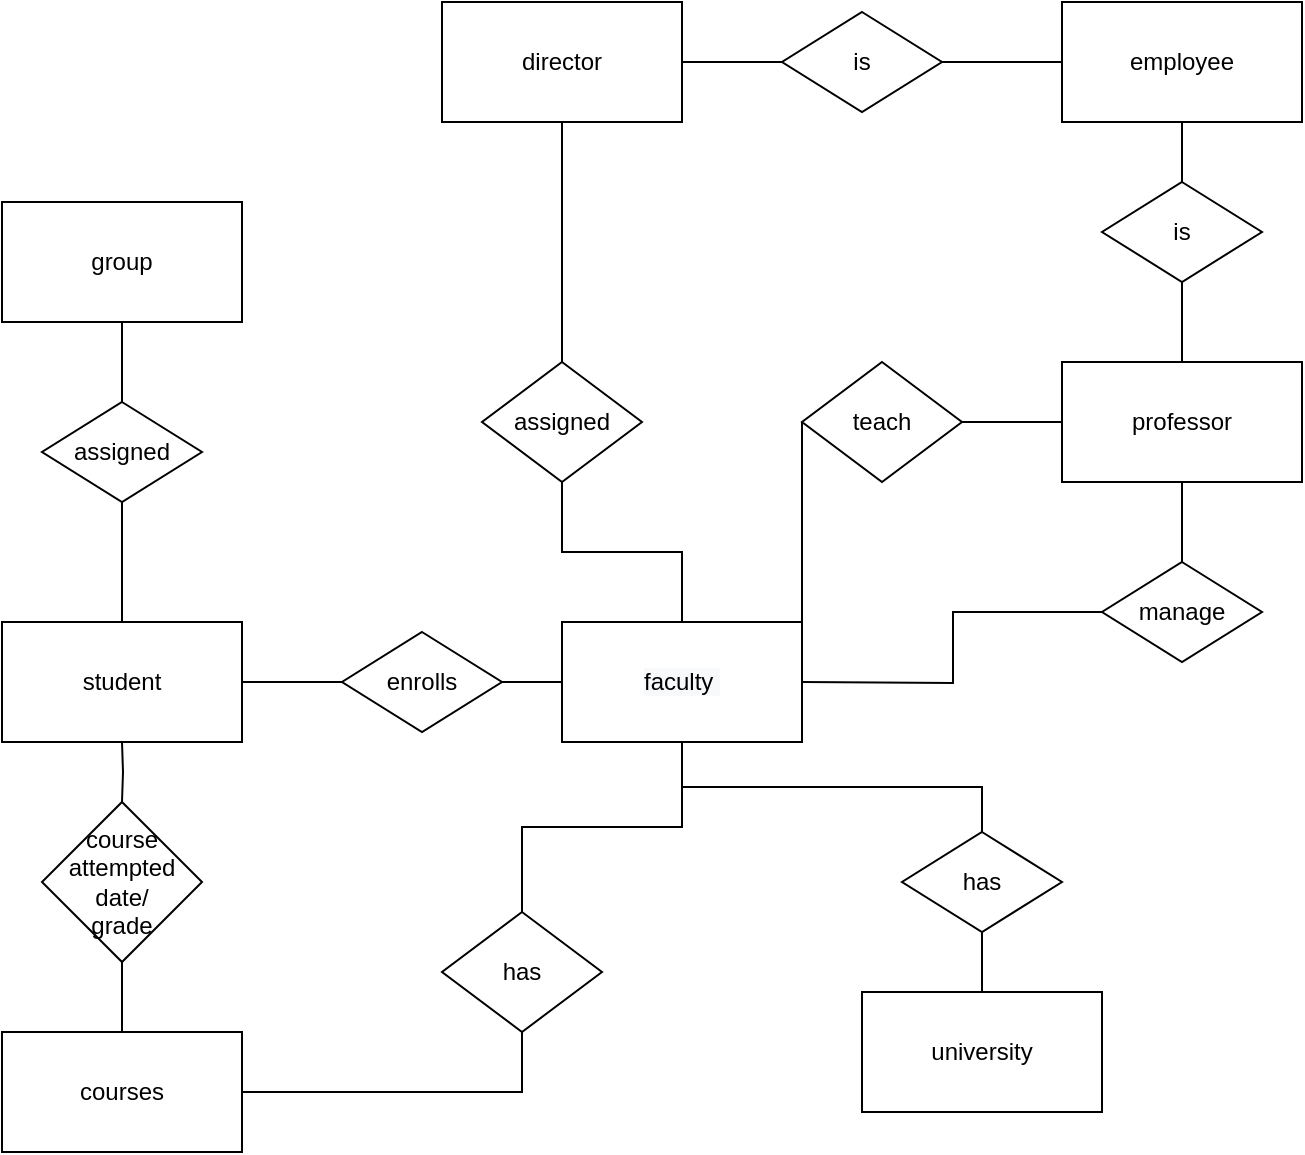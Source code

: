 <mxfile version="15.4.3" type="device"><diagram id="C5RBs43oDa-KdzZeNtuy" name="Page-1"><mxGraphModel dx="1008" dy="543" grid="1" gridSize="10" guides="1" tooltips="1" connect="1" arrows="1" fold="1" page="1" pageScale="1" pageWidth="827" pageHeight="1169" math="0" shadow="0"><root><mxCell id="WIyWlLk6GJQsqaUBKTNV-0"/><mxCell id="WIyWlLk6GJQsqaUBKTNV-1" parent="WIyWlLk6GJQsqaUBKTNV-0"/><mxCell id="zcHyUip3ATW-jafCKH-z-0" value="&#10;&#10;&lt;span style=&quot;color: rgb(0, 0, 0); font-family: helvetica; font-size: 12px; font-style: normal; font-weight: 400; letter-spacing: normal; text-align: center; text-indent: 0px; text-transform: none; word-spacing: 0px; background-color: rgb(248, 249, 250); display: inline; float: none;&quot;&gt;faculty&lt;span&gt;&amp;nbsp;&lt;/span&gt;&lt;/span&gt;&#10;&#10;" style="rounded=0;whiteSpace=wrap;html=1;" vertex="1" parent="WIyWlLk6GJQsqaUBKTNV-1"><mxGeometry x="360" y="370" width="120" height="60" as="geometry"/></mxCell><mxCell id="zcHyUip3ATW-jafCKH-z-1" value="university" style="rounded=0;whiteSpace=wrap;html=1;" vertex="1" parent="WIyWlLk6GJQsqaUBKTNV-1"><mxGeometry x="510" y="555" width="120" height="60" as="geometry"/></mxCell><mxCell id="zcHyUip3ATW-jafCKH-z-2" value="student" style="rounded=0;whiteSpace=wrap;html=1;" vertex="1" parent="WIyWlLk6GJQsqaUBKTNV-1"><mxGeometry x="80" y="370" width="120" height="60" as="geometry"/></mxCell><mxCell id="zcHyUip3ATW-jafCKH-z-3" value="professor" style="rounded=0;whiteSpace=wrap;html=1;" vertex="1" parent="WIyWlLk6GJQsqaUBKTNV-1"><mxGeometry x="610" y="240" width="120" height="60" as="geometry"/></mxCell><mxCell id="zcHyUip3ATW-jafCKH-z-25" value="group" style="rounded=0;whiteSpace=wrap;html=1;" vertex="1" parent="WIyWlLk6GJQsqaUBKTNV-1"><mxGeometry x="80" y="160" width="120" height="60" as="geometry"/></mxCell><mxCell id="zcHyUip3ATW-jafCKH-z-27" value="has" style="rhombus;whiteSpace=wrap;html=1;" vertex="1" parent="WIyWlLk6GJQsqaUBKTNV-1"><mxGeometry x="530" y="475" width="80" height="50" as="geometry"/></mxCell><mxCell id="zcHyUip3ATW-jafCKH-z-28" value="" style="endArrow=none;html=1;rounded=0;edgeStyle=orthogonalEdgeStyle;entryX=0.5;entryY=1;entryDx=0;entryDy=0;exitX=0.5;exitY=0;exitDx=0;exitDy=0;" edge="1" parent="WIyWlLk6GJQsqaUBKTNV-1" source="zcHyUip3ATW-jafCKH-z-27" target="zcHyUip3ATW-jafCKH-z-0"><mxGeometry width="50" height="50" relative="1" as="geometry"><mxPoint x="250" y="420" as="sourcePoint"/><mxPoint x="300" y="370" as="targetPoint"/></mxGeometry></mxCell><mxCell id="zcHyUip3ATW-jafCKH-z-29" value="" style="endArrow=none;html=1;rounded=0;edgeStyle=orthogonalEdgeStyle;entryX=0.5;entryY=1;entryDx=0;entryDy=0;exitX=0.5;exitY=0;exitDx=0;exitDy=0;" edge="1" parent="WIyWlLk6GJQsqaUBKTNV-1" source="zcHyUip3ATW-jafCKH-z-1" target="zcHyUip3ATW-jafCKH-z-27"><mxGeometry width="50" height="50" relative="1" as="geometry"><mxPoint x="250" y="420" as="sourcePoint"/><mxPoint x="300" y="370" as="targetPoint"/></mxGeometry></mxCell><mxCell id="zcHyUip3ATW-jafCKH-z-30" value="enrolls" style="rhombus;whiteSpace=wrap;html=1;" vertex="1" parent="WIyWlLk6GJQsqaUBKTNV-1"><mxGeometry x="250" y="375" width="80" height="50" as="geometry"/></mxCell><mxCell id="zcHyUip3ATW-jafCKH-z-31" value="" style="endArrow=none;html=1;rounded=0;edgeStyle=orthogonalEdgeStyle;exitX=1;exitY=0.5;exitDx=0;exitDy=0;entryX=0;entryY=0.5;entryDx=0;entryDy=0;" edge="1" parent="WIyWlLk6GJQsqaUBKTNV-1" source="zcHyUip3ATW-jafCKH-z-2" target="zcHyUip3ATW-jafCKH-z-30"><mxGeometry width="50" height="50" relative="1" as="geometry"><mxPoint x="250" y="420" as="sourcePoint"/><mxPoint x="300" y="370" as="targetPoint"/></mxGeometry></mxCell><mxCell id="zcHyUip3ATW-jafCKH-z-32" value="" style="endArrow=none;html=1;rounded=0;edgeStyle=orthogonalEdgeStyle;entryX=0;entryY=0.5;entryDx=0;entryDy=0;exitX=1;exitY=0.5;exitDx=0;exitDy=0;" edge="1" parent="WIyWlLk6GJQsqaUBKTNV-1" source="zcHyUip3ATW-jafCKH-z-30" target="zcHyUip3ATW-jafCKH-z-0"><mxGeometry width="50" height="50" relative="1" as="geometry"><mxPoint x="250" y="420" as="sourcePoint"/><mxPoint x="300" y="370" as="targetPoint"/></mxGeometry></mxCell><mxCell id="zcHyUip3ATW-jafCKH-z-33" value="assigned" style="rhombus;whiteSpace=wrap;html=1;" vertex="1" parent="WIyWlLk6GJQsqaUBKTNV-1"><mxGeometry x="100" y="260" width="80" height="50" as="geometry"/></mxCell><mxCell id="zcHyUip3ATW-jafCKH-z-34" value="" style="endArrow=none;html=1;rounded=0;edgeStyle=orthogonalEdgeStyle;entryX=0.5;entryY=1;entryDx=0;entryDy=0;exitX=0.5;exitY=0;exitDx=0;exitDy=0;" edge="1" parent="WIyWlLk6GJQsqaUBKTNV-1" source="zcHyUip3ATW-jafCKH-z-33" target="zcHyUip3ATW-jafCKH-z-25"><mxGeometry width="50" height="50" relative="1" as="geometry"><mxPoint x="250" y="420" as="sourcePoint"/><mxPoint x="300" y="370" as="targetPoint"/></mxGeometry></mxCell><mxCell id="zcHyUip3ATW-jafCKH-z-35" value="" style="endArrow=none;html=1;rounded=0;edgeStyle=orthogonalEdgeStyle;entryX=0.5;entryY=1;entryDx=0;entryDy=0;exitX=0.5;exitY=0;exitDx=0;exitDy=0;" edge="1" parent="WIyWlLk6GJQsqaUBKTNV-1" source="zcHyUip3ATW-jafCKH-z-2" target="zcHyUip3ATW-jafCKH-z-33"><mxGeometry width="50" height="50" relative="1" as="geometry"><mxPoint x="160" y="360" as="sourcePoint"/><mxPoint x="300" y="370" as="targetPoint"/></mxGeometry></mxCell><mxCell id="zcHyUip3ATW-jafCKH-z-36" value="director" style="rounded=0;whiteSpace=wrap;html=1;" vertex="1" parent="WIyWlLk6GJQsqaUBKTNV-1"><mxGeometry x="300" y="60" width="120" height="60" as="geometry"/></mxCell><mxCell id="zcHyUip3ATW-jafCKH-z-37" value="" style="endArrow=none;html=1;rounded=0;edgeStyle=orthogonalEdgeStyle;entryX=0.5;entryY=1;entryDx=0;entryDy=0;exitX=0.5;exitY=0;exitDx=0;exitDy=0;startArrow=none;" edge="1" parent="WIyWlLk6GJQsqaUBKTNV-1" source="zcHyUip3ATW-jafCKH-z-38" target="zcHyUip3ATW-jafCKH-z-36"><mxGeometry width="50" height="50" relative="1" as="geometry"><mxPoint x="220" y="340" as="sourcePoint"/><mxPoint x="270" y="290" as="targetPoint"/></mxGeometry></mxCell><mxCell id="zcHyUip3ATW-jafCKH-z-38" value="assigned" style="rhombus;whiteSpace=wrap;html=1;" vertex="1" parent="WIyWlLk6GJQsqaUBKTNV-1"><mxGeometry x="320" y="240" width="80" height="60" as="geometry"/></mxCell><mxCell id="zcHyUip3ATW-jafCKH-z-39" value="" style="endArrow=none;html=1;rounded=0;edgeStyle=orthogonalEdgeStyle;entryX=0.5;entryY=1;entryDx=0;entryDy=0;exitX=0.5;exitY=0;exitDx=0;exitDy=0;" edge="1" parent="WIyWlLk6GJQsqaUBKTNV-1" source="zcHyUip3ATW-jafCKH-z-0" target="zcHyUip3ATW-jafCKH-z-38"><mxGeometry width="50" height="50" relative="1" as="geometry"><mxPoint x="420" y="370" as="sourcePoint"/><mxPoint x="420" y="230" as="targetPoint"/></mxGeometry></mxCell><mxCell id="zcHyUip3ATW-jafCKH-z-41" value="teach" style="rhombus;whiteSpace=wrap;html=1;" vertex="1" parent="WIyWlLk6GJQsqaUBKTNV-1"><mxGeometry x="480" y="240" width="80" height="60" as="geometry"/></mxCell><mxCell id="zcHyUip3ATW-jafCKH-z-42" value="" style="endArrow=none;html=1;rounded=0;edgeStyle=orthogonalEdgeStyle;entryX=0;entryY=0.5;entryDx=0;entryDy=0;exitX=1;exitY=0.5;exitDx=0;exitDy=0;" edge="1" parent="WIyWlLk6GJQsqaUBKTNV-1" source="zcHyUip3ATW-jafCKH-z-0" target="zcHyUip3ATW-jafCKH-z-41"><mxGeometry width="50" height="50" relative="1" as="geometry"><mxPoint x="480" y="400" as="sourcePoint"/><mxPoint x="640" y="400" as="targetPoint"/><Array as="points"><mxPoint x="480" y="270"/></Array></mxGeometry></mxCell><mxCell id="zcHyUip3ATW-jafCKH-z-43" value="courses" style="rounded=0;whiteSpace=wrap;html=1;" vertex="1" parent="WIyWlLk6GJQsqaUBKTNV-1"><mxGeometry x="80" y="575" width="120" height="60" as="geometry"/></mxCell><mxCell id="zcHyUip3ATW-jafCKH-z-45" value="has" style="rhombus;whiteSpace=wrap;html=1;" vertex="1" parent="WIyWlLk6GJQsqaUBKTNV-1"><mxGeometry x="300" y="515" width="80" height="60" as="geometry"/></mxCell><mxCell id="zcHyUip3ATW-jafCKH-z-53" value="employee" style="rounded=0;whiteSpace=wrap;html=1;" vertex="1" parent="WIyWlLk6GJQsqaUBKTNV-1"><mxGeometry x="610" y="60" width="120" height="60" as="geometry"/></mxCell><mxCell id="zcHyUip3ATW-jafCKH-z-54" value="" style="endArrow=none;html=1;rounded=0;edgeStyle=orthogonalEdgeStyle;entryX=0.5;entryY=1;entryDx=0;entryDy=0;exitX=0.5;exitY=0;exitDx=0;exitDy=0;" edge="1" parent="WIyWlLk6GJQsqaUBKTNV-1" source="zcHyUip3ATW-jafCKH-z-45" target="zcHyUip3ATW-jafCKH-z-0"><mxGeometry width="50" height="50" relative="1" as="geometry"><mxPoint x="600" y="400" as="sourcePoint"/><mxPoint x="650" y="350" as="targetPoint"/></mxGeometry></mxCell><mxCell id="zcHyUip3ATW-jafCKH-z-55" value="is" style="rhombus;whiteSpace=wrap;html=1;" vertex="1" parent="WIyWlLk6GJQsqaUBKTNV-1"><mxGeometry x="630" y="150" width="80" height="50" as="geometry"/></mxCell><mxCell id="zcHyUip3ATW-jafCKH-z-56" value="is" style="rhombus;whiteSpace=wrap;html=1;" vertex="1" parent="WIyWlLk6GJQsqaUBKTNV-1"><mxGeometry x="470" y="65" width="80" height="50" as="geometry"/></mxCell><mxCell id="zcHyUip3ATW-jafCKH-z-57" value="" style="endArrow=none;html=1;rounded=0;edgeStyle=orthogonalEdgeStyle;entryX=0;entryY=0.5;entryDx=0;entryDy=0;exitX=1;exitY=0.5;exitDx=0;exitDy=0;" edge="1" parent="WIyWlLk6GJQsqaUBKTNV-1" source="zcHyUip3ATW-jafCKH-z-36" target="zcHyUip3ATW-jafCKH-z-56"><mxGeometry width="50" height="50" relative="1" as="geometry"><mxPoint x="460" y="240" as="sourcePoint"/><mxPoint x="510" y="190" as="targetPoint"/></mxGeometry></mxCell><mxCell id="zcHyUip3ATW-jafCKH-z-58" value="" style="endArrow=none;html=1;rounded=0;edgeStyle=orthogonalEdgeStyle;entryX=0;entryY=0.5;entryDx=0;entryDy=0;exitX=1;exitY=0.5;exitDx=0;exitDy=0;" edge="1" parent="WIyWlLk6GJQsqaUBKTNV-1" source="zcHyUip3ATW-jafCKH-z-56" target="zcHyUip3ATW-jafCKH-z-53"><mxGeometry width="50" height="50" relative="1" as="geometry"><mxPoint x="460" y="240" as="sourcePoint"/><mxPoint x="510" y="190" as="targetPoint"/></mxGeometry></mxCell><mxCell id="zcHyUip3ATW-jafCKH-z-59" value="" style="endArrow=none;html=1;rounded=0;edgeStyle=orthogonalEdgeStyle;entryX=0.5;entryY=1;entryDx=0;entryDy=0;exitX=0.5;exitY=0;exitDx=0;exitDy=0;" edge="1" parent="WIyWlLk6GJQsqaUBKTNV-1" source="zcHyUip3ATW-jafCKH-z-55" target="zcHyUip3ATW-jafCKH-z-53"><mxGeometry width="50" height="50" relative="1" as="geometry"><mxPoint x="460" y="240" as="sourcePoint"/><mxPoint x="510" y="190" as="targetPoint"/></mxGeometry></mxCell><mxCell id="zcHyUip3ATW-jafCKH-z-60" value="" style="endArrow=none;html=1;rounded=0;edgeStyle=orthogonalEdgeStyle;entryX=0.5;entryY=1;entryDx=0;entryDy=0;exitX=0.5;exitY=0;exitDx=0;exitDy=0;" edge="1" parent="WIyWlLk6GJQsqaUBKTNV-1" source="zcHyUip3ATW-jafCKH-z-3" target="zcHyUip3ATW-jafCKH-z-55"><mxGeometry width="50" height="50" relative="1" as="geometry"><mxPoint x="560" y="220" as="sourcePoint"/><mxPoint x="610" y="170" as="targetPoint"/></mxGeometry></mxCell><mxCell id="zcHyUip3ATW-jafCKH-z-62" value="" style="endArrow=none;html=1;rounded=0;edgeStyle=orthogonalEdgeStyle;entryX=0;entryY=0.5;entryDx=0;entryDy=0;exitX=1;exitY=0.5;exitDx=0;exitDy=0;" edge="1" parent="WIyWlLk6GJQsqaUBKTNV-1" source="zcHyUip3ATW-jafCKH-z-41" target="zcHyUip3ATW-jafCKH-z-3"><mxGeometry width="50" height="50" relative="1" as="geometry"><mxPoint x="540" y="370" as="sourcePoint"/><mxPoint x="590" y="320" as="targetPoint"/></mxGeometry></mxCell><mxCell id="zcHyUip3ATW-jafCKH-z-63" value="" style="endArrow=none;html=1;rounded=0;edgeStyle=orthogonalEdgeStyle;entryX=0;entryY=0.5;entryDx=0;entryDy=0;" edge="1" parent="WIyWlLk6GJQsqaUBKTNV-1" target="zcHyUip3ATW-jafCKH-z-64"><mxGeometry width="50" height="50" relative="1" as="geometry"><mxPoint x="480" y="400" as="sourcePoint"/><mxPoint x="600" y="360" as="targetPoint"/></mxGeometry></mxCell><mxCell id="zcHyUip3ATW-jafCKH-z-64" value="manage" style="rhombus;whiteSpace=wrap;html=1;" vertex="1" parent="WIyWlLk6GJQsqaUBKTNV-1"><mxGeometry x="630" y="340" width="80" height="50" as="geometry"/></mxCell><mxCell id="zcHyUip3ATW-jafCKH-z-65" value="" style="endArrow=none;html=1;rounded=0;edgeStyle=orthogonalEdgeStyle;entryX=0.5;entryY=1;entryDx=0;entryDy=0;exitX=0.5;exitY=0;exitDx=0;exitDy=0;" edge="1" parent="WIyWlLk6GJQsqaUBKTNV-1" source="zcHyUip3ATW-jafCKH-z-64" target="zcHyUip3ATW-jafCKH-z-3"><mxGeometry width="50" height="50" relative="1" as="geometry"><mxPoint x="460" y="450" as="sourcePoint"/><mxPoint x="510" y="400" as="targetPoint"/></mxGeometry></mxCell><mxCell id="zcHyUip3ATW-jafCKH-z-66" value="" style="endArrow=none;html=1;rounded=0;edgeStyle=orthogonalEdgeStyle;entryX=0.5;entryY=1;entryDx=0;entryDy=0;exitX=1;exitY=0.5;exitDx=0;exitDy=0;" edge="1" parent="WIyWlLk6GJQsqaUBKTNV-1" source="zcHyUip3ATW-jafCKH-z-43" target="zcHyUip3ATW-jafCKH-z-45"><mxGeometry width="50" height="50" relative="1" as="geometry"><mxPoint x="320" y="640" as="sourcePoint"/><mxPoint x="370" y="590" as="targetPoint"/></mxGeometry></mxCell><mxCell id="zcHyUip3ATW-jafCKH-z-67" value="&lt;span&gt;course attempted date/&lt;br&gt;grade&lt;br&gt;&lt;/span&gt;" style="rhombus;whiteSpace=wrap;html=1;" vertex="1" parent="WIyWlLk6GJQsqaUBKTNV-1"><mxGeometry x="100" y="460" width="80" height="80" as="geometry"/></mxCell><mxCell id="zcHyUip3ATW-jafCKH-z-68" value="" style="endArrow=none;html=1;rounded=0;edgeStyle=orthogonalEdgeStyle;entryX=0.5;entryY=1;entryDx=0;entryDy=0;" edge="1" parent="WIyWlLk6GJQsqaUBKTNV-1" target="zcHyUip3ATW-jafCKH-z-2"><mxGeometry width="50" height="50" relative="1" as="geometry"><mxPoint x="140" y="460" as="sourcePoint"/><mxPoint x="280" y="470" as="targetPoint"/></mxGeometry></mxCell><mxCell id="zcHyUip3ATW-jafCKH-z-69" value="" style="endArrow=none;html=1;rounded=0;edgeStyle=orthogonalEdgeStyle;entryX=0.5;entryY=1;entryDx=0;entryDy=0;exitX=0.5;exitY=0;exitDx=0;exitDy=0;" edge="1" parent="WIyWlLk6GJQsqaUBKTNV-1" source="zcHyUip3ATW-jafCKH-z-43" target="zcHyUip3ATW-jafCKH-z-67"><mxGeometry width="50" height="50" relative="1" as="geometry"><mxPoint x="230" y="530" as="sourcePoint"/><mxPoint x="280" y="480" as="targetPoint"/></mxGeometry></mxCell></root></mxGraphModel></diagram></mxfile>